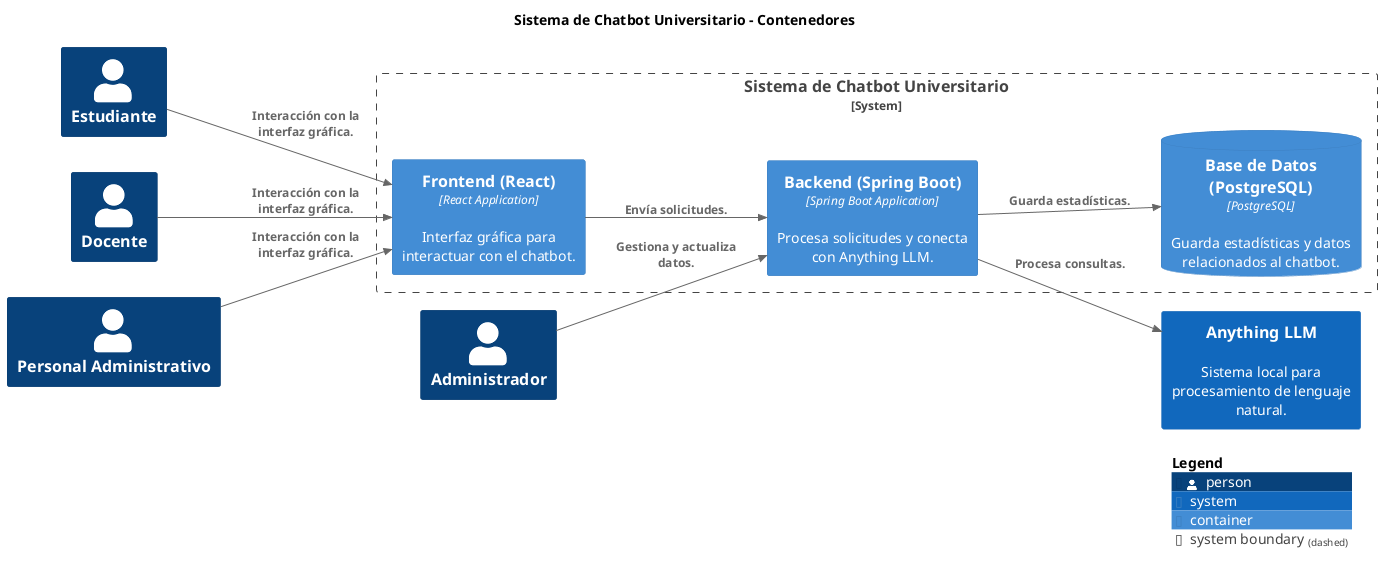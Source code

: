 @startuml Diagrama C2
set separator none
title Sistema de Chatbot Universitario - Contenedores

left to right direction

!include <C4/C4>
!include <C4/C4_Context>
!include <C4/C4_Container>

System(AnythingLLM, "Anything LLM", $descr="Sistema local para procesamiento de lenguaje natural.")
Person(Estudiante, "Estudiante", $descr="")
Person(Docente, "Docente", $descr="")
Person(PersonalAdministrativo, "Personal Administrativo", $descr="")
Person(Administrador, "Administrador", $descr="")

System_Boundary("SistemadeChatbotUniversitario_boundary", "Sistema de Chatbot Universitario") {
  Container(FrontendReact, "Frontend (React)", $techn="React Application", $descr="Interfaz gráfica para interactuar con el chatbot.")
  Container(BackendSpringBoot, "Backend (Spring Boot)", $techn="Spring Boot Application", $descr="Procesa solicitudes y conecta con Anything LLM.")
  ContainerDb(BasedeDatosPostgreSQL, "Base de Datos (PostgreSQL)", $techn="PostgreSQL", $descr="Guarda estadísticas y datos relacionados al chatbot.")
}

Rel(Estudiante, FrontendReact, "Interacción con la interfaz gráfica.")
Rel(Docente, FrontendReact, "Interacción con la interfaz gráfica.")
Rel(PersonalAdministrativo, FrontendReact, "Interacción con la interfaz gráfica.")
Rel(FrontendReact, BackendSpringBoot, "Envía solicitudes.")
Rel(BackendSpringBoot, AnythingLLM, "Procesa consultas.")
Rel(BackendSpringBoot, BasedeDatosPostgreSQL, "Guarda estadísticas.")
Rel(Administrador, BackendSpringBoot, "Gestiona y actualiza datos.")

SHOW_LEGEND(true)
@enduml
